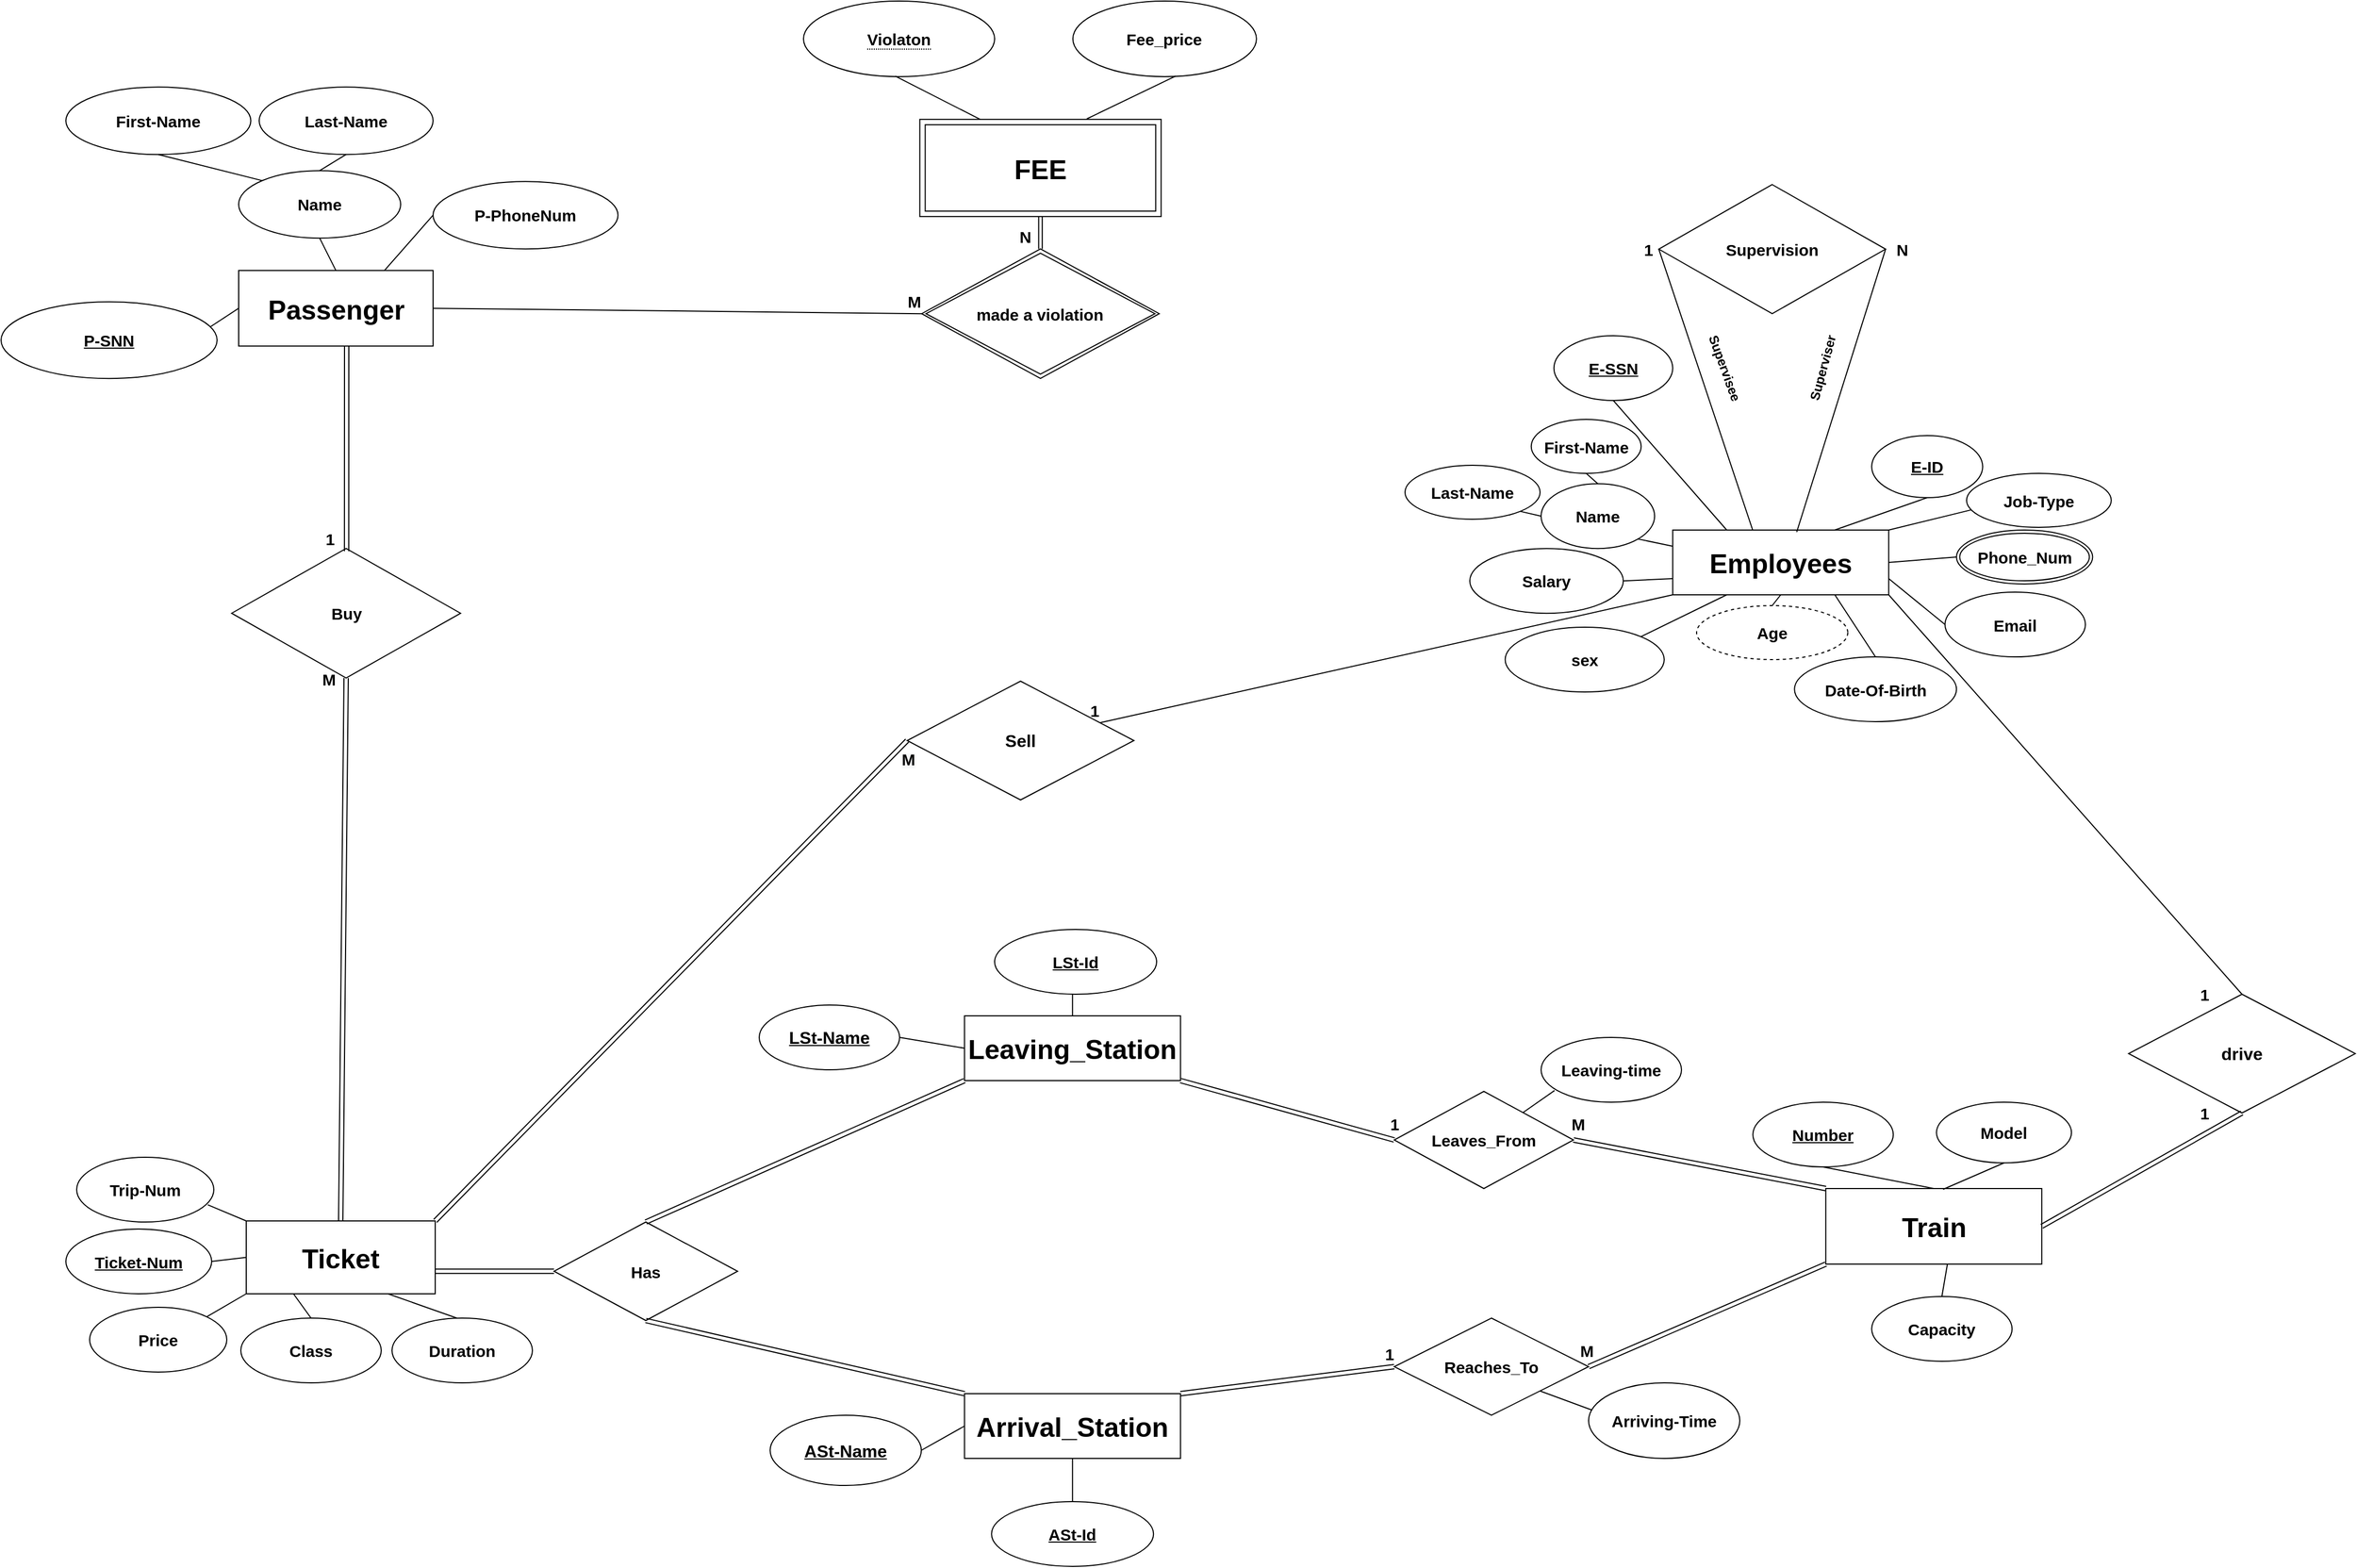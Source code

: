 <mxfile version="13.9.9" type="device"><diagram id="dS-DVwz6PxaPFQBAtCrV" name="Page-1"><mxGraphModel dx="3764" dy="1518" grid="1" gridSize="10" guides="1" tooltips="1" connect="1" arrows="1" fold="1" page="1" pageScale="1" pageWidth="1169" pageHeight="827" math="0" shadow="0"><root><mxCell id="0"/><mxCell id="1" parent="0"/><mxCell id="QW3U3j_jkTz7eXzWWJUc-43" value="&lt;font style=&quot;font-size: 25px&quot;&gt;Passenger&lt;/font&gt;" style="align=center;rounded=0;shadow=0;sketch=0;fillColor=#ffffff;gradientColor=none;html=1;labelBorderColor=none;labelBackgroundColor=none;fontStyle=1;verticalAlign=middle;" parent="1" vertex="1"><mxGeometry x="-820" y="389.58" width="180" height="70" as="geometry"/></mxCell><mxCell id="QW3U3j_jkTz7eXzWWJUc-44" value="&lt;font style=&quot;font-size: 15px&quot;&gt;P-SNN&lt;/font&gt;" style="ellipse;whiteSpace=wrap;html=1;align=center;fontStyle=5;rounded=0;shadow=0;labelBackgroundColor=none;sketch=0;fillColor=#ffffff;gradientColor=none;fontColor=#000000;" parent="1" vertex="1"><mxGeometry x="-1040" y="418.58" width="200" height="71" as="geometry"/></mxCell><mxCell id="QW3U3j_jkTz7eXzWWJUc-49" value="" style="endArrow=none;html=1;rounded=0;strokeWidth=1;fontColor=#000000;entryX=0;entryY=0.5;entryDx=0;entryDy=0;exitX=0.967;exitY=0.33;exitDx=0;exitDy=0;fontStyle=1;exitPerimeter=0;" parent="1" source="QW3U3j_jkTz7eXzWWJUc-44" target="QW3U3j_jkTz7eXzWWJUc-43" edge="1"><mxGeometry relative="1" as="geometry"><mxPoint x="-830" y="309.58" as="sourcePoint"/><mxPoint x="-670" y="309.58" as="targetPoint"/></mxGeometry></mxCell><mxCell id="QW3U3j_jkTz7eXzWWJUc-50" value="&lt;font style=&quot;font-size: 15px&quot;&gt;Name&lt;/font&gt;" style="ellipse;whiteSpace=wrap;html=1;align=center;rounded=0;shadow=0;labelBackgroundColor=none;sketch=0;fillColor=#ffffff;gradientColor=none;fontColor=#000000;fontStyle=1" parent="1" vertex="1"><mxGeometry x="-820" y="297.08" width="150" height="62.5" as="geometry"/></mxCell><mxCell id="QW3U3j_jkTz7eXzWWJUc-51" value="&lt;font style=&quot;font-size: 15px&quot;&gt;First-Name&lt;/font&gt;" style="ellipse;whiteSpace=wrap;html=1;align=center;rounded=0;shadow=0;sketch=0;fontStyle=1" parent="1" vertex="1"><mxGeometry x="-980" y="219.58" width="171.25" height="62.5" as="geometry"/></mxCell><mxCell id="QW3U3j_jkTz7eXzWWJUc-52" value="&lt;font style=&quot;font-size: 15px&quot;&gt;Last-Name&lt;/font&gt;" style="ellipse;whiteSpace=wrap;html=1;align=center;rounded=0;shadow=0;sketch=0;direction=east;fontStyle=1" parent="1" vertex="1"><mxGeometry x="-801" y="219.58" width="161" height="62.5" as="geometry"/></mxCell><mxCell id="QW3U3j_jkTz7eXzWWJUc-54" value="" style="endArrow=none;html=1;rounded=0;strokeWidth=1;fontColor=#000000;entryX=0.5;entryY=1;entryDx=0;entryDy=0;exitX=0.5;exitY=0;exitDx=0;exitDy=0;fontStyle=1;" parent="1" source="QW3U3j_jkTz7eXzWWJUc-50" target="QW3U3j_jkTz7eXzWWJUc-52" edge="1"><mxGeometry relative="1" as="geometry"><mxPoint x="-759" y="362.08" as="sourcePoint"/><mxPoint x="-541.5" y="252.08" as="targetPoint"/></mxGeometry></mxCell><mxCell id="QW3U3j_jkTz7eXzWWJUc-55" value="" style="endArrow=none;html=1;rounded=0;strokeWidth=1;fontColor=#000000;entryX=0.5;entryY=1;entryDx=0;entryDy=0;exitX=0.5;exitY=0;exitDx=0;exitDy=0;fontStyle=1;" parent="1" source="QW3U3j_jkTz7eXzWWJUc-43" target="QW3U3j_jkTz7eXzWWJUc-50" edge="1"><mxGeometry relative="1" as="geometry"><mxPoint x="-783.75" y="297.08" as="sourcePoint"/><mxPoint x="-759" y="362.08" as="targetPoint"/></mxGeometry></mxCell><mxCell id="QW3U3j_jkTz7eXzWWJUc-58" style="edgeStyle=none;shape=link;rounded=0;orthogonalLoop=1;jettySize=auto;html=1;exitX=0.5;exitY=0;exitDx=0;exitDy=0;strokeWidth=1;fontColor=#000000;fontStyle=1" parent="1" source="QW3U3j_jkTz7eXzWWJUc-52" target="QW3U3j_jkTz7eXzWWJUc-52" edge="1"><mxGeometry relative="1" as="geometry"/></mxCell><mxCell id="QW3U3j_jkTz7eXzWWJUc-61" value="" style="endArrow=none;html=1;rounded=0;strokeWidth=1;fontColor=#000000;entryX=0;entryY=0;entryDx=0;entryDy=0;exitX=0.5;exitY=1;exitDx=0;exitDy=0;fontStyle=1;" parent="1" source="QW3U3j_jkTz7eXzWWJUc-51" target="QW3U3j_jkTz7eXzWWJUc-50" edge="1"><mxGeometry relative="1" as="geometry"><mxPoint x="-710" y="419.58" as="sourcePoint"/><mxPoint x="-677.32" y="480.23" as="targetPoint"/></mxGeometry></mxCell><mxCell id="QW3U3j_jkTz7eXzWWJUc-65" value="&lt;font style=&quot;font-size: 25px&quot;&gt;Employees&lt;/font&gt;" style="whiteSpace=wrap;html=1;align=center;rounded=0;shadow=0;sketch=0;fontStyle=1" parent="1" vertex="1"><mxGeometry x="507.88" y="630" width="200" height="60" as="geometry"/></mxCell><mxCell id="QW3U3j_jkTz7eXzWWJUc-67" value="&lt;font style=&quot;font-size: 15px&quot;&gt;E-SSN&lt;/font&gt;" style="ellipse;whiteSpace=wrap;html=1;align=center;fontStyle=5;rounded=0;shadow=0;labelBackgroundColor=none;sketch=0;fillColor=#ffffff;gradientColor=none;fontColor=#000000;" parent="1" vertex="1"><mxGeometry x="397.88" y="450" width="110" height="60" as="geometry"/></mxCell><mxCell id="QW3U3j_jkTz7eXzWWJUc-68" value="&lt;font style=&quot;font-size: 15px&quot;&gt;E-ID&lt;/font&gt;" style="ellipse;whiteSpace=wrap;html=1;align=center;fontStyle=5;rounded=0;shadow=0;labelBackgroundColor=none;sketch=0;fillColor=#ffffff;gradientColor=none;fontColor=#000000;" parent="1" vertex="1"><mxGeometry x="692.12" y="542.5" width="102.76" height="57.5" as="geometry"/></mxCell><mxCell id="QW3U3j_jkTz7eXzWWJUc-70" value="&lt;font style=&quot;font-size: 15px&quot;&gt;Email&lt;/font&gt;" style="ellipse;whiteSpace=wrap;html=1;align=center;rounded=0;shadow=0;sketch=0;direction=east;fontStyle=1" parent="1" vertex="1"><mxGeometry x="760" y="687.5" width="130" height="60" as="geometry"/></mxCell><mxCell id="QW3U3j_jkTz7eXzWWJUc-71" value="&lt;font style=&quot;font-size: 15px&quot;&gt;Date-Of-Birth&lt;/font&gt;" style="ellipse;whiteSpace=wrap;html=1;align=center;rounded=0;shadow=0;sketch=0;direction=east;fontStyle=1" parent="1" vertex="1"><mxGeometry x="620.64" y="747.5" width="150" height="60" as="geometry"/></mxCell><mxCell id="QW3U3j_jkTz7eXzWWJUc-72" value="&lt;font style=&quot;font-size: 15px&quot;&gt;Age&lt;/font&gt;" style="ellipse;whiteSpace=wrap;html=1;align=center;dashed=1;rounded=0;shadow=0;sketch=0;fontStyle=1" parent="1" vertex="1"><mxGeometry x="530" y="700" width="140" height="50" as="geometry"/></mxCell><mxCell id="QW3U3j_jkTz7eXzWWJUc-73" value="&lt;font style=&quot;font-size: 15px&quot;&gt;Salary&lt;/font&gt;" style="ellipse;whiteSpace=wrap;html=1;align=center;rounded=0;shadow=0;sketch=0;direction=east;fontStyle=1" parent="1" vertex="1"><mxGeometry x="320.0" y="647.08" width="142.12" height="60" as="geometry"/></mxCell><mxCell id="QW3U3j_jkTz7eXzWWJUc-77" value="&lt;font style=&quot;font-size: 15px&quot;&gt;Name&lt;/font&gt;" style="ellipse;whiteSpace=wrap;html=1;align=center;rounded=0;shadow=0;labelBackgroundColor=none;sketch=0;fillColor=#ffffff;gradientColor=none;fontColor=#000000;fontStyle=1" parent="1" vertex="1"><mxGeometry x="386.0" y="587.08" width="105.12" height="60" as="geometry"/></mxCell><mxCell id="QW3U3j_jkTz7eXzWWJUc-78" value="&lt;font style=&quot;font-size: 15px&quot;&gt;First-Name&lt;/font&gt;" style="ellipse;whiteSpace=wrap;html=1;align=center;rounded=0;shadow=0;sketch=0;fontStyle=1" parent="1" vertex="1"><mxGeometry x="376.88" y="527.5" width="101.76" height="50" as="geometry"/></mxCell><mxCell id="QW3U3j_jkTz7eXzWWJUc-79" value="&lt;font style=&quot;font-size: 15px&quot;&gt;Last-Name&lt;/font&gt;" style="ellipse;whiteSpace=wrap;html=1;align=center;rounded=0;shadow=0;sketch=0;direction=east;fontStyle=1" parent="1" vertex="1"><mxGeometry x="260" y="570" width="125.06" height="50" as="geometry"/></mxCell><mxCell id="QW3U3j_jkTz7eXzWWJUc-80" style="edgeStyle=none;shape=link;rounded=0;orthogonalLoop=1;jettySize=auto;html=1;exitX=0.5;exitY=0;exitDx=0;exitDy=0;strokeWidth=1;fontColor=#000000;fontStyle=1" parent="1" source="QW3U3j_jkTz7eXzWWJUc-79" target="QW3U3j_jkTz7eXzWWJUc-79" edge="1"><mxGeometry relative="1" as="geometry"/></mxCell><mxCell id="QW3U3j_jkTz7eXzWWJUc-81" value="&lt;font style=&quot;font-size: 15px&quot;&gt;sex&lt;/font&gt;" style="ellipse;whiteSpace=wrap;html=1;align=center;rounded=0;shadow=0;sketch=0;direction=east;fontStyle=1" parent="1" vertex="1"><mxGeometry x="352.76" y="720" width="147.24" height="60" as="geometry"/></mxCell><mxCell id="QW3U3j_jkTz7eXzWWJUc-82" value="" style="endArrow=none;html=1;rounded=0;strokeWidth=1;fontColor=#000000;entryX=0.5;entryY=1;entryDx=0;entryDy=0;exitX=0.75;exitY=0;exitDx=0;exitDy=0;fontStyle=1" parent="1" source="QW3U3j_jkTz7eXzWWJUc-65" target="QW3U3j_jkTz7eXzWWJUc-68" edge="1"><mxGeometry relative="1" as="geometry"><mxPoint x="533.0" y="640" as="sourcePoint"/><mxPoint x="693.0" y="640" as="targetPoint"/></mxGeometry></mxCell><mxCell id="QW3U3j_jkTz7eXzWWJUc-85" value="" style="endArrow=none;html=1;rounded=0;strokeWidth=1;fontColor=#000000;exitX=0.5;exitY=1;exitDx=0;exitDy=0;fontStyle=1;entryX=0.25;entryY=0;entryDx=0;entryDy=0;" parent="1" source="QW3U3j_jkTz7eXzWWJUc-67" target="QW3U3j_jkTz7eXzWWJUc-65" edge="1"><mxGeometry relative="1" as="geometry"><mxPoint x="533.0" y="640" as="sourcePoint"/><mxPoint x="603" y="620" as="targetPoint"/></mxGeometry></mxCell><mxCell id="QW3U3j_jkTz7eXzWWJUc-86" value="" style="endArrow=none;html=1;rounded=0;strokeWidth=1;fontColor=#000000;entryX=0;entryY=0.25;entryDx=0;entryDy=0;exitX=1;exitY=1;exitDx=0;exitDy=0;fontStyle=1;" parent="1" source="QW3U3j_jkTz7eXzWWJUc-77" target="QW3U3j_jkTz7eXzWWJUc-65" edge="1"><mxGeometry relative="1" as="geometry"><mxPoint x="533.0" y="640" as="sourcePoint"/><mxPoint x="693.0" y="640" as="targetPoint"/></mxGeometry></mxCell><mxCell id="QW3U3j_jkTz7eXzWWJUc-87" value="" style="endArrow=none;html=1;rounded=0;strokeWidth=1;fontColor=#000000;exitX=0.5;exitY=0;exitDx=0;exitDy=0;entryX=0.5;entryY=1;entryDx=0;entryDy=0;fontStyle=1" parent="1" source="QW3U3j_jkTz7eXzWWJUc-77" target="QW3U3j_jkTz7eXzWWJUc-78" edge="1"><mxGeometry relative="1" as="geometry"><mxPoint x="533.0" y="640" as="sourcePoint"/><mxPoint x="693.0" y="640" as="targetPoint"/></mxGeometry></mxCell><mxCell id="QW3U3j_jkTz7eXzWWJUc-88" value="" style="endArrow=none;html=1;rounded=0;strokeWidth=1;fontColor=#000000;exitX=0;exitY=0.5;exitDx=0;exitDy=0;entryX=1;entryY=1;entryDx=0;entryDy=0;fontStyle=1" parent="1" source="QW3U3j_jkTz7eXzWWJUc-77" target="QW3U3j_jkTz7eXzWWJUc-79" edge="1"><mxGeometry relative="1" as="geometry"><mxPoint x="533.0" y="640" as="sourcePoint"/><mxPoint x="693.0" y="640" as="targetPoint"/></mxGeometry></mxCell><mxCell id="QW3U3j_jkTz7eXzWWJUc-90" value="" style="endArrow=none;html=1;rounded=0;strokeWidth=1;fontColor=#000000;exitX=1;exitY=0.5;exitDx=0;exitDy=0;entryX=0;entryY=0.75;entryDx=0;entryDy=0;fontStyle=1" parent="1" source="QW3U3j_jkTz7eXzWWJUc-73" target="QW3U3j_jkTz7eXzWWJUc-65" edge="1"><mxGeometry relative="1" as="geometry"><mxPoint x="533.0" y="640" as="sourcePoint"/><mxPoint x="693.0" y="640" as="targetPoint"/></mxGeometry></mxCell><mxCell id="QW3U3j_jkTz7eXzWWJUc-92" value="" style="endArrow=none;html=1;rounded=0;strokeWidth=1;fontColor=#000000;entryX=1;entryY=0;entryDx=0;entryDy=0;exitX=0.25;exitY=1;exitDx=0;exitDy=0;fontStyle=1;" parent="1" source="QW3U3j_jkTz7eXzWWJUc-65" target="QW3U3j_jkTz7eXzWWJUc-81" edge="1"><mxGeometry relative="1" as="geometry"><mxPoint x="533.0" y="640" as="sourcePoint"/><mxPoint x="693.0" y="640" as="targetPoint"/></mxGeometry></mxCell><mxCell id="QW3U3j_jkTz7eXzWWJUc-93" value="" style="endArrow=none;html=1;rounded=0;strokeWidth=1;fontColor=#000000;entryX=0.5;entryY=0;entryDx=0;entryDy=0;exitX=0.5;exitY=1;exitDx=0;exitDy=0;fontStyle=1" parent="1" source="QW3U3j_jkTz7eXzWWJUc-65" target="QW3U3j_jkTz7eXzWWJUc-72" edge="1"><mxGeometry relative="1" as="geometry"><mxPoint x="533.0" y="640" as="sourcePoint"/><mxPoint x="693.0" y="640" as="targetPoint"/></mxGeometry></mxCell><mxCell id="QW3U3j_jkTz7eXzWWJUc-94" value="" style="endArrow=none;html=1;rounded=0;strokeWidth=1;fontColor=#000000;entryX=0.5;entryY=0;entryDx=0;entryDy=0;fontStyle=1" parent="1" target="QW3U3j_jkTz7eXzWWJUc-71" edge="1"><mxGeometry relative="1" as="geometry"><mxPoint x="658" y="690" as="sourcePoint"/><mxPoint x="693.0" y="640" as="targetPoint"/></mxGeometry></mxCell><mxCell id="QW3U3j_jkTz7eXzWWJUc-95" value="" style="endArrow=none;html=1;rounded=0;strokeWidth=1;fontColor=#000000;entryX=0;entryY=0.5;entryDx=0;entryDy=0;exitX=1;exitY=0.75;exitDx=0;exitDy=0;fontStyle=1" parent="1" source="QW3U3j_jkTz7eXzWWJUc-65" target="QW3U3j_jkTz7eXzWWJUc-70" edge="1"><mxGeometry relative="1" as="geometry"><mxPoint x="533.0" y="640" as="sourcePoint"/><mxPoint x="727.88" y="665" as="targetPoint"/></mxGeometry></mxCell><mxCell id="QW3U3j_jkTz7eXzWWJUc-96" value="" style="endArrow=none;html=1;rounded=0;strokeWidth=1;fontColor=#000000;entryX=0;entryY=0.5;entryDx=0;entryDy=0;exitX=1;exitY=0.5;exitDx=0;exitDy=0;fontStyle=1" parent="1" source="QW3U3j_jkTz7eXzWWJUc-65" edge="1" target="f8HCmXsz_jn9uPWtEI4M-81"><mxGeometry relative="1" as="geometry"><mxPoint x="533.0" y="640" as="sourcePoint"/><mxPoint x="773.94" y="625" as="targetPoint"/></mxGeometry></mxCell><mxCell id="QW3U3j_jkTz7eXzWWJUc-98" value="&lt;font style=&quot;font-size: 25px&quot;&gt;Ticket&lt;/font&gt;" style="whiteSpace=wrap;html=1;align=center;rounded=0;shadow=0;sketch=0;fontStyle=1;spacing=2;" parent="1" vertex="1"><mxGeometry x="-813" y="1270" width="175" height="67.5" as="geometry"/></mxCell><mxCell id="QW3U3j_jkTz7eXzWWJUc-99" value="&lt;font style=&quot;font-size: 15px&quot;&gt;Class&lt;/font&gt;" style="ellipse;whiteSpace=wrap;html=1;align=center;rounded=0;shadow=0;labelBackgroundColor=none;sketch=0;fillColor=#ffffff;gradientColor=none;fontColor=#000000;fontStyle=1;spacing=2;" parent="1" vertex="1"><mxGeometry x="-818" y="1360" width="130" height="60" as="geometry"/></mxCell><mxCell id="QW3U3j_jkTz7eXzWWJUc-100" value="&lt;font style=&quot;font-size: 15px&quot;&gt;Price&lt;/font&gt;" style="ellipse;whiteSpace=wrap;html=1;align=center;rounded=0;shadow=0;labelBackgroundColor=none;sketch=0;fillColor=#ffffff;gradientColor=none;fontColor=#000000;fontStyle=1;spacing=2;" parent="1" vertex="1"><mxGeometry x="-958" y="1350" width="127" height="60" as="geometry"/></mxCell><mxCell id="QW3U3j_jkTz7eXzWWJUc-101" value="&lt;font style=&quot;font-size: 15px&quot;&gt;Duration&lt;/font&gt;" style="ellipse;whiteSpace=wrap;html=1;align=center;rounded=0;shadow=0;labelBackgroundColor=none;sketch=0;fillColor=#ffffff;gradientColor=none;fontColor=#000000;fontStyle=1;spacing=2;" parent="1" vertex="1"><mxGeometry x="-678" y="1360" width="130" height="60" as="geometry"/></mxCell><mxCell id="QW3U3j_jkTz7eXzWWJUc-102" value="&lt;font style=&quot;font-size: 15px&quot;&gt;Ticket-Num&lt;/font&gt;" style="ellipse;whiteSpace=wrap;html=1;align=center;fontStyle=5;rounded=0;shadow=0;labelBackgroundColor=none;sketch=0;fillColor=#ffffff;gradientColor=none;fontColor=#000000;spacing=2;" parent="1" vertex="1"><mxGeometry x="-980" y="1277.5" width="135" height="60" as="geometry"/></mxCell><mxCell id="QW3U3j_jkTz7eXzWWJUc-104" value="" style="endArrow=none;html=1;rounded=0;strokeWidth=1;fontColor=#000000;exitX=0;exitY=0.5;exitDx=0;exitDy=0;entryX=1;entryY=0.5;entryDx=0;entryDy=0;fontStyle=1;spacing=2;" parent="1" source="QW3U3j_jkTz7eXzWWJUc-98" target="QW3U3j_jkTz7eXzWWJUc-102" edge="1"><mxGeometry relative="1" as="geometry"><mxPoint x="-223" y="1020" as="sourcePoint"/><mxPoint x="-843" y="1307.5" as="targetPoint"/></mxGeometry></mxCell><mxCell id="QW3U3j_jkTz7eXzWWJUc-105" value="" style="endArrow=none;html=1;rounded=0;strokeWidth=1;fontColor=#000000;exitX=0;exitY=0;exitDx=0;exitDy=0;entryX=0.956;entryY=0.735;entryDx=0;entryDy=0;fontStyle=1;spacing=2;entryPerimeter=0;" parent="1" source="QW3U3j_jkTz7eXzWWJUc-98" target="f8HCmXsz_jn9uPWtEI4M-19" edge="1"><mxGeometry relative="1" as="geometry"><mxPoint x="-228" y="1000" as="sourcePoint"/><mxPoint x="-835.877" y="1265.829" as="targetPoint"/><Array as="points"/></mxGeometry></mxCell><mxCell id="QW3U3j_jkTz7eXzWWJUc-106" value="" style="endArrow=none;html=1;rounded=0;strokeWidth=1;fontColor=#000000;exitX=0.75;exitY=1;exitDx=0;exitDy=0;fontStyle=1;spacing=2;" parent="1" source="QW3U3j_jkTz7eXzWWJUc-98" edge="1"><mxGeometry relative="1" as="geometry"><mxPoint x="-243" y="1030" as="sourcePoint"/><mxPoint x="-618" y="1360" as="targetPoint"/><Array as="points"/></mxGeometry></mxCell><mxCell id="QW3U3j_jkTz7eXzWWJUc-107" value="" style="endArrow=none;html=1;rounded=0;strokeWidth=1;fontColor=#000000;entryX=0.5;entryY=0;entryDx=0;entryDy=0;exitX=0.25;exitY=1;exitDx=0;exitDy=0;fontStyle=1;spacing=2;" parent="1" source="QW3U3j_jkTz7eXzWWJUc-98" target="QW3U3j_jkTz7eXzWWJUc-99" edge="1"><mxGeometry relative="1" as="geometry"><mxPoint x="-220" y="1031" as="sourcePoint"/><mxPoint x="-290.5" y="1070" as="targetPoint"/><Array as="points"/></mxGeometry></mxCell><mxCell id="QW3U3j_jkTz7eXzWWJUc-108" value="" style="endArrow=none;html=1;rounded=0;strokeWidth=1;fontColor=#000000;entryX=1;entryY=0;entryDx=0;entryDy=0;exitX=0;exitY=1;exitDx=0;exitDy=0;fontStyle=1;spacing=2;" parent="1" source="QW3U3j_jkTz7eXzWWJUc-98" target="QW3U3j_jkTz7eXzWWJUc-100" edge="1"><mxGeometry relative="1" as="geometry"><mxPoint x="-203" y="1040" as="sourcePoint"/><mxPoint x="-205.5" y="1070" as="targetPoint"/><Array as="points"/></mxGeometry></mxCell><mxCell id="QW3U3j_jkTz7eXzWWJUc-109" value="&lt;font style=&quot;font-size: 25px&quot;&gt;Train&lt;/font&gt;" style="whiteSpace=wrap;html=1;align=center;rounded=0;shadow=0;sketch=0;fontStyle=1" parent="1" vertex="1"><mxGeometry x="649.62" y="1240" width="200" height="70" as="geometry"/></mxCell><mxCell id="QW3U3j_jkTz7eXzWWJUc-110" value="&lt;font style=&quot;font-size: 15px&quot;&gt;Capacity&lt;/font&gt;" style="ellipse;whiteSpace=wrap;html=1;align=center;rounded=0;shadow=0;labelBackgroundColor=none;sketch=0;fillColor=#ffffff;gradientColor=none;fontColor=#000000;fontStyle=1" parent="1" vertex="1"><mxGeometry x="692.12" y="1340" width="130" height="60" as="geometry"/></mxCell><mxCell id="QW3U3j_jkTz7eXzWWJUc-111" value="&lt;font style=&quot;font-size: 15px&quot;&gt;Model&lt;/font&gt;" style="ellipse;whiteSpace=wrap;html=1;align=center;rounded=0;shadow=0;labelBackgroundColor=none;sketch=0;fillColor=#ffffff;gradientColor=none;fontColor=#000000;fontStyle=1" parent="1" vertex="1"><mxGeometry x="752.12" y="1160" width="125" height="56.25" as="geometry"/></mxCell><mxCell id="QW3U3j_jkTz7eXzWWJUc-113" value="&lt;font style=&quot;font-size: 15px&quot;&gt;Number&lt;/font&gt;" style="ellipse;whiteSpace=wrap;html=1;align=center;fontStyle=5;rounded=0;shadow=0;labelBackgroundColor=none;sketch=0;fillColor=#ffffff;gradientColor=none;fontColor=#000000;" parent="1" vertex="1"><mxGeometry x="582.12" y="1160" width="130" height="60" as="geometry"/></mxCell><mxCell id="QW3U3j_jkTz7eXzWWJUc-115" value="" style="endArrow=none;html=1;rounded=0;strokeWidth=1;fontColor=#000000;exitX=0.5;exitY=0;exitDx=0;exitDy=0;fontStyle=1;entryX=0.5;entryY=1;entryDx=0;entryDy=0;" parent="1" source="QW3U3j_jkTz7eXzWWJUc-109" target="QW3U3j_jkTz7eXzWWJUc-113" edge="1"><mxGeometry relative="1" as="geometry"><mxPoint x="932.12" y="662.5" as="sourcePoint"/><mxPoint x="912.12" y="583" as="targetPoint"/></mxGeometry></mxCell><mxCell id="QW3U3j_jkTz7eXzWWJUc-118" value="" style="endArrow=none;html=1;rounded=0;strokeWidth=1;fontColor=#000000;entryX=0.5;entryY=0;entryDx=0;entryDy=0;fontStyle=1;exitX=0.563;exitY=1;exitDx=0;exitDy=0;exitPerimeter=0;" parent="1" source="QW3U3j_jkTz7eXzWWJUc-109" target="QW3U3j_jkTz7eXzWWJUc-110" edge="1"><mxGeometry relative="1" as="geometry"><mxPoint x="762.12" y="1320" as="sourcePoint"/><mxPoint x="864.62" y="712.5" as="targetPoint"/><Array as="points"/></mxGeometry></mxCell><mxCell id="QW3U3j_jkTz7eXzWWJUc-119" value="" style="endArrow=none;html=1;rounded=0;strokeWidth=1;fontColor=#000000;entryX=0.5;entryY=1;entryDx=0;entryDy=0;fontStyle=1;exitX=0.543;exitY=0.011;exitDx=0;exitDy=0;exitPerimeter=0;" parent="1" source="QW3U3j_jkTz7eXzWWJUc-109" target="QW3U3j_jkTz7eXzWWJUc-111" edge="1"><mxGeometry relative="1" as="geometry"><mxPoint x="952.12" y="682.5" as="sourcePoint"/><mxPoint x="949.62" y="712.5" as="targetPoint"/><Array as="points"/></mxGeometry></mxCell><mxCell id="QW3U3j_jkTz7eXzWWJUc-120" value="&lt;font style=&quot;font-size: 25px&quot;&gt;Leaving_Station&lt;/font&gt;" style="whiteSpace=wrap;html=1;align=center;rounded=0;shadow=0;sketch=0;fontStyle=1" parent="1" vertex="1"><mxGeometry x="-147.88" y="1080" width="200" height="60" as="geometry"/></mxCell><mxCell id="QW3U3j_jkTz7eXzWWJUc-122" value="&lt;font style=&quot;font-size: 15px&quot;&gt;Leaving-time&lt;/font&gt;" style="ellipse;whiteSpace=wrap;html=1;align=center;rounded=0;shadow=0;labelBackgroundColor=none;sketch=0;fillColor=#ffffff;gradientColor=none;fontColor=#000000;fontStyle=1" parent="1" vertex="1"><mxGeometry x="386" y="1100" width="130" height="60" as="geometry"/></mxCell><mxCell id="QW3U3j_jkTz7eXzWWJUc-123" value="&lt;span style=&quot;font-size: 16px&quot;&gt;LSt-Name&lt;/span&gt;" style="ellipse;whiteSpace=wrap;html=1;align=center;fontStyle=5;rounded=0;shadow=0;labelBackgroundColor=none;sketch=0;fillColor=#ffffff;gradientColor=none;fontColor=#000000;" parent="1" vertex="1"><mxGeometry x="-338" y="1070" width="130" height="60" as="geometry"/></mxCell><mxCell id="QW3U3j_jkTz7eXzWWJUc-124" value="" style="endArrow=none;html=1;rounded=0;strokeWidth=1;fontColor=#000000;exitX=0;exitY=0.5;exitDx=0;exitDy=0;fontStyle=1;entryX=1;entryY=0.5;entryDx=0;entryDy=0;" parent="1" source="QW3U3j_jkTz7eXzWWJUc-120" target="QW3U3j_jkTz7eXzWWJUc-123" edge="1"><mxGeometry relative="1" as="geometry"><mxPoint x="509.62" y="558" as="sourcePoint"/><mxPoint x="-207.88" y="1095" as="targetPoint"/></mxGeometry></mxCell><mxCell id="QW3U3j_jkTz7eXzWWJUc-126" value="" style="endArrow=none;html=1;rounded=0;strokeWidth=1;fontColor=#000000;entryX=0.096;entryY=0.82;entryDx=0;entryDy=0;fontStyle=1;entryPerimeter=0;" parent="1" source="QW3U3j_jkTz7eXzWWJUc-185" target="QW3U3j_jkTz7eXzWWJUc-122" edge="1"><mxGeometry relative="1" as="geometry"><mxPoint x="677.5" y="568" as="sourcePoint"/><mxPoint x="675" y="598" as="targetPoint"/><Array as="points"/></mxGeometry></mxCell><mxCell id="QW3U3j_jkTz7eXzWWJUc-128" value="" style="endArrow=none;html=1;rounded=0;strokeWidth=1;fontColor=#000000;exitX=0.5;exitY=0;exitDx=0;exitDy=0;fontStyle=1;entryX=0.5;entryY=1;entryDx=0;entryDy=0;" parent="1" source="QW3U3j_jkTz7eXzWWJUc-127" target="QW3U3j_jkTz7eXzWWJUc-127" edge="1"><mxGeometry relative="1" as="geometry"><mxPoint x="212.62" y="568.0" as="sourcePoint"/><mxPoint x="-339.88" y="980" as="targetPoint"/><Array as="points"/></mxGeometry></mxCell><mxCell id="QW3U3j_jkTz7eXzWWJUc-129" value="&lt;font style=&quot;font-size: 25px&quot;&gt;Arrival_Station&lt;/font&gt;" style="whiteSpace=wrap;html=1;align=center;rounded=0;shadow=0;sketch=0;fontStyle=1" parent="1" vertex="1"><mxGeometry x="-147.88" y="1430" width="200" height="60" as="geometry"/></mxCell><mxCell id="QW3U3j_jkTz7eXzWWJUc-131" value="&lt;font style=&quot;font-size: 15px&quot;&gt;Arriving-Time&lt;/font&gt;" style="ellipse;whiteSpace=wrap;html=1;align=center;rounded=0;shadow=0;labelBackgroundColor=none;sketch=0;fillColor=#ffffff;gradientColor=none;fontColor=#000000;fontStyle=1" parent="1" vertex="1"><mxGeometry x="430" y="1420" width="140" height="70" as="geometry"/></mxCell><mxCell id="QW3U3j_jkTz7eXzWWJUc-132" value="&lt;font style=&quot;font-size: 16px&quot;&gt;ASt-Name&lt;/font&gt;" style="ellipse;whiteSpace=wrap;html=1;align=center;fontStyle=5;rounded=0;shadow=0;labelBackgroundColor=none;sketch=0;fillColor=#ffffff;gradientColor=none;fontColor=#000000;" parent="1" vertex="1"><mxGeometry x="-327.88" y="1450" width="140" height="65" as="geometry"/></mxCell><mxCell id="QW3U3j_jkTz7eXzWWJUc-133" value="" style="endArrow=none;html=1;rounded=0;strokeWidth=1;fontColor=#000000;exitX=0;exitY=0.5;exitDx=0;exitDy=0;entryX=1;entryY=0.5;entryDx=0;entryDy=0;fontStyle=1" parent="1" source="QW3U3j_jkTz7eXzWWJUc-129" target="QW3U3j_jkTz7eXzWWJUc-132" edge="1"><mxGeometry relative="1" as="geometry"><mxPoint x="742.62" y="830" as="sourcePoint"/><mxPoint x="902.62" y="830" as="targetPoint"/></mxGeometry></mxCell><mxCell id="QW3U3j_jkTz7eXzWWJUc-135" value="" style="endArrow=none;html=1;rounded=0;strokeWidth=1;fontColor=#000000;entryX=0.023;entryY=0.361;entryDx=0;entryDy=0;fontStyle=1;exitX=1;exitY=1;exitDx=0;exitDy=0;entryPerimeter=0;" parent="1" source="QW3U3j_jkTz7eXzWWJUc-190" target="QW3U3j_jkTz7eXzWWJUc-131" edge="1"><mxGeometry relative="1" as="geometry"><mxPoint x="910.5" y="850" as="sourcePoint"/><mxPoint x="908" y="880" as="targetPoint"/><Array as="points"/></mxGeometry></mxCell><mxCell id="QW3U3j_jkTz7eXzWWJUc-136" value="&lt;font style=&quot;font-size: 15px&quot;&gt;&lt;u&gt;ASt-Id&lt;/u&gt;&lt;/font&gt;" style="ellipse;whiteSpace=wrap;html=1;align=center;rounded=0;shadow=0;labelBackgroundColor=none;sketch=0;fillColor=#ffffff;gradientColor=none;fontColor=#000000;fontStyle=1" parent="1" vertex="1"><mxGeometry x="-122.88" y="1530" width="150" height="60" as="geometry"/></mxCell><mxCell id="QW3U3j_jkTz7eXzWWJUc-137" value="" style="endArrow=none;html=1;rounded=0;strokeWidth=1;fontColor=#000000;entryX=0.5;entryY=0;entryDx=0;entryDy=0;fontStyle=1" parent="1" source="QW3U3j_jkTz7eXzWWJUc-129" edge="1"><mxGeometry relative="1" as="geometry"><mxPoint x="737.62" y="850.0" as="sourcePoint"/><mxPoint x="-47.88" y="1530" as="targetPoint"/><Array as="points"/></mxGeometry></mxCell><mxCell id="QW3U3j_jkTz7eXzWWJUc-138" value="&lt;font style=&quot;font-size: 25px&quot;&gt;&lt;span&gt;FEE&lt;/span&gt;&lt;/font&gt;" style="shape=ext;margin=3;double=1;whiteSpace=wrap;html=1;align=center;rounded=0;shadow=0;sketch=0;fontStyle=1" parent="1" vertex="1"><mxGeometry x="-189.28" y="249.58" width="223.44" height="90" as="geometry"/></mxCell><mxCell id="QW3U3j_jkTz7eXzWWJUc-139" value="&lt;font style=&quot;font-size: 15px&quot;&gt;Fee_price&lt;/font&gt;" style="ellipse;whiteSpace=wrap;html=1;align=center;rounded=0;shadow=0;sketch=0;direction=east;fontStyle=1" parent="1" vertex="1"><mxGeometry x="-47.56" y="140" width="170" height="70" as="geometry"/></mxCell><mxCell id="QW3U3j_jkTz7eXzWWJUc-143" value="&lt;span style=&quot;border-bottom: 1px dotted&quot;&gt;&lt;font style=&quot;font-size: 15px&quot;&gt;&lt;span&gt;Violaton&lt;/span&gt;&lt;/font&gt;&lt;/span&gt;" style="ellipse;whiteSpace=wrap;html=1;align=center;rounded=0;shadow=0;sketch=0;fontStyle=1" parent="1" vertex="1"><mxGeometry x="-297" y="140" width="177" height="70" as="geometry"/></mxCell><mxCell id="QW3U3j_jkTz7eXzWWJUc-144" value="" style="endArrow=none;html=1;rounded=0;strokeWidth=1;fontColor=#000000;exitX=0.5;exitY=1;exitDx=0;exitDy=0;entryX=0.25;entryY=0;entryDx=0;entryDy=0;fontStyle=1" parent="1" target="QW3U3j_jkTz7eXzWWJUc-138" edge="1"><mxGeometry relative="1" as="geometry"><mxPoint x="-211.94" y="209.58" as="sourcePoint"/><mxPoint x="-132.44" y="259.58" as="targetPoint"/></mxGeometry></mxCell><mxCell id="QW3U3j_jkTz7eXzWWJUc-145" value="" style="endArrow=none;html=1;rounded=0;strokeWidth=1;fontColor=#000000;exitX=0.5;exitY=1;exitDx=0;exitDy=0;entryX=0.692;entryY=-0.005;entryDx=0;entryDy=0;entryPerimeter=0;fontStyle=1" parent="1" target="QW3U3j_jkTz7eXzWWJUc-138" edge="1"><mxGeometry relative="1" as="geometry"><mxPoint x="47.44" y="209.58" as="sourcePoint"/><mxPoint x="-179.44" y="259.58" as="targetPoint"/><Array as="points"/></mxGeometry></mxCell><mxCell id="QW3U3j_jkTz7eXzWWJUc-148" value="&lt;font style=&quot;font-size: 15px&quot;&gt;&lt;span&gt;Buy&lt;/span&gt;&lt;/font&gt;" style="shape=rhombus;perimeter=rhombusPerimeter;whiteSpace=wrap;html=1;align=center;rounded=0;shadow=0;sketch=0;fontStyle=1" parent="1" vertex="1"><mxGeometry x="-826.5" y="647.08" width="212" height="120" as="geometry"/></mxCell><mxCell id="QW3U3j_jkTz7eXzWWJUc-151" value="" style="shape=link;html=1;rounded=0;strokeWidth=1;fontColor=#000000;entryX=0.5;entryY=1;entryDx=0;entryDy=0;exitX=0.5;exitY=0;exitDx=0;exitDy=0;fontStyle=1" parent="1" source="QW3U3j_jkTz7eXzWWJUc-98" target="QW3U3j_jkTz7eXzWWJUc-148" edge="1"><mxGeometry relative="1" as="geometry"><mxPoint x="-630" y="1270" as="sourcePoint"/><mxPoint x="63.75" y="352.5" as="targetPoint"/></mxGeometry></mxCell><mxCell id="QW3U3j_jkTz7eXzWWJUc-152" value="&lt;font style=&quot;font-size: 15px&quot;&gt;M&lt;/font&gt;" style="resizable=0;html=1;align=right;verticalAlign=bottom;fontStyle=1" parent="QW3U3j_jkTz7eXzWWJUc-151" connectable="0" vertex="1"><mxGeometry x="1" relative="1" as="geometry"><mxPoint x="-9.5" y="12.36" as="offset"/></mxGeometry></mxCell><mxCell id="QW3U3j_jkTz7eXzWWJUc-155" value="" style="shape=link;html=1;rounded=0;strokeWidth=1;fontColor=#000000;entryX=0.502;entryY=0.021;entryDx=0;entryDy=0;fontStyle=1;entryPerimeter=0;" parent="1" target="QW3U3j_jkTz7eXzWWJUc-148" edge="1"><mxGeometry relative="1" as="geometry"><mxPoint x="-720" y="459.58" as="sourcePoint"/><mxPoint x="-734" y="637.08" as="targetPoint"/></mxGeometry></mxCell><mxCell id="QW3U3j_jkTz7eXzWWJUc-156" value="&lt;font style=&quot;font-size: 15px&quot;&gt;1&lt;/font&gt;" style="resizable=0;html=1;align=right;verticalAlign=bottom;fontStyle=1" parent="QW3U3j_jkTz7eXzWWJUc-155" connectable="0" vertex="1"><mxGeometry x="1" relative="1" as="geometry"><mxPoint x="-9.93" y="-0.22" as="offset"/></mxGeometry></mxCell><mxCell id="QW3U3j_jkTz7eXzWWJUc-157" value="&lt;font style=&quot;font-size: 16px&quot;&gt;&lt;span&gt;Sell&lt;/span&gt;&lt;/font&gt;" style="shape=rhombus;perimeter=rhombusPerimeter;whiteSpace=wrap;html=1;align=center;rounded=0;shadow=0;sketch=0;fontStyle=1" parent="1" vertex="1"><mxGeometry x="-201" y="770" width="210" height="110" as="geometry"/></mxCell><mxCell id="QW3U3j_jkTz7eXzWWJUc-158" value="" style="endArrow=none;html=1;rounded=0;strokeWidth=1;fontColor=#000000;exitX=0;exitY=1;exitDx=0;exitDy=0;fontStyle=1" parent="1" source="QW3U3j_jkTz7eXzWWJUc-65" target="QW3U3j_jkTz7eXzWWJUc-157" edge="1"><mxGeometry relative="1" as="geometry"><mxPoint x="376.56" y="497.5" as="sourcePoint"/><mxPoint x="268.56" y="645" as="targetPoint"/></mxGeometry></mxCell><mxCell id="QW3U3j_jkTz7eXzWWJUc-159" value="&lt;font style=&quot;font-size: 15px&quot;&gt;1&lt;/font&gt;" style="resizable=0;html=1;align=right;verticalAlign=bottom;fontStyle=1" parent="QW3U3j_jkTz7eXzWWJUc-158" connectable="0" vertex="1"><mxGeometry x="1" relative="1" as="geometry"/></mxCell><mxCell id="QW3U3j_jkTz7eXzWWJUc-160" value="" style="shape=link;html=1;rounded=0;strokeWidth=1;fontColor=#000000;entryX=0;entryY=0.5;entryDx=0;entryDy=0;exitX=1;exitY=0;exitDx=0;exitDy=0;fontStyle=1" parent="1" source="QW3U3j_jkTz7eXzWWJUc-98" target="QW3U3j_jkTz7eXzWWJUc-157" edge="1"><mxGeometry relative="1" as="geometry"><mxPoint x="120" y="787.5" as="sourcePoint"/><mxPoint x="470" y="577.5" as="targetPoint"/></mxGeometry></mxCell><mxCell id="QW3U3j_jkTz7eXzWWJUc-167" value="&lt;font style=&quot;font-size: 15px&quot;&gt;&lt;span&gt;made a violation&lt;/span&gt;&lt;/font&gt;" style="shape=rhombus;double=1;perimeter=rhombusPerimeter;whiteSpace=wrap;html=1;align=center;rounded=0;shadow=0;sketch=0;fontStyle=1" parent="1" vertex="1"><mxGeometry x="-187.56" y="369.58" width="220" height="120" as="geometry"/></mxCell><mxCell id="QW3U3j_jkTz7eXzWWJUc-172" value="" style="shape=link;html=1;rounded=0;strokeWidth=1;fontColor=#000000;entryX=0.5;entryY=0;entryDx=0;entryDy=0;exitX=0.5;exitY=1;exitDx=0;exitDy=0;width=3.333;fontStyle=1" parent="1" source="QW3U3j_jkTz7eXzWWJUc-138" target="QW3U3j_jkTz7eXzWWJUc-167" edge="1"><mxGeometry relative="1" as="geometry"><mxPoint x="-217.68" y="209.58" as="sourcePoint"/><mxPoint x="-57.68" y="209.58" as="targetPoint"/></mxGeometry></mxCell><mxCell id="QW3U3j_jkTz7eXzWWJUc-173" value="&lt;font style=&quot;font-size: 15px&quot;&gt;N&lt;/font&gt;" style="resizable=0;html=1;align=right;verticalAlign=bottom;fontStyle=1" parent="QW3U3j_jkTz7eXzWWJUc-172" connectable="0" vertex="1"><mxGeometry x="1" relative="1" as="geometry"><mxPoint x="-7.5" as="offset"/></mxGeometry></mxCell><mxCell id="QW3U3j_jkTz7eXzWWJUc-174" value="" style="endArrow=none;html=1;rounded=0;strokeWidth=1;fontColor=#000000;entryX=0;entryY=0.5;entryDx=0;entryDy=0;exitX=1;exitY=0.5;exitDx=0;exitDy=0;fontStyle=1" parent="1" source="QW3U3j_jkTz7eXzWWJUc-43" target="QW3U3j_jkTz7eXzWWJUc-167" edge="1"><mxGeometry relative="1" as="geometry"><mxPoint x="87.88" y="279.58" as="sourcePoint"/><mxPoint x="247.88" y="279.58" as="targetPoint"/></mxGeometry></mxCell><mxCell id="QW3U3j_jkTz7eXzWWJUc-175" value="&lt;font style=&quot;font-size: 15px&quot;&gt;M&lt;/font&gt;" style="resizable=0;html=1;align=right;verticalAlign=bottom;fontStyle=1" parent="QW3U3j_jkTz7eXzWWJUc-174" connectable="0" vertex="1"><mxGeometry x="1" relative="1" as="geometry"/></mxCell><mxCell id="QW3U3j_jkTz7eXzWWJUc-185" value="&lt;font style=&quot;font-size: 15px&quot;&gt;&lt;span&gt;Leaves_From&lt;/span&gt;&lt;/font&gt;" style="shape=rhombus;perimeter=rhombusPerimeter;whiteSpace=wrap;html=1;align=center;rounded=0;shadow=0;sketch=0;fontStyle=1" parent="1" vertex="1"><mxGeometry x="250" y="1150" width="166" height="90" as="geometry"/></mxCell><mxCell id="QW3U3j_jkTz7eXzWWJUc-190" value="&lt;span&gt;&lt;font style=&quot;font-size: 15px&quot;&gt;Reaches_To&lt;/font&gt;&lt;/span&gt;" style="shape=rhombus;perimeter=rhombusPerimeter;whiteSpace=wrap;html=1;align=center;rounded=0;shadow=0;sketch=0;fontStyle=1" parent="1" vertex="1"><mxGeometry x="250" y="1360" width="180" height="90" as="geometry"/></mxCell><mxCell id="QW3U3j_jkTz7eXzWWJUc-127" value="&lt;span style=&quot;font-size: 15px&quot;&gt;&lt;u&gt;LSt-Id&lt;/u&gt;&lt;/span&gt;" style="ellipse;whiteSpace=wrap;html=1;align=center;rounded=0;shadow=0;labelBackgroundColor=none;sketch=0;fillColor=#ffffff;gradientColor=none;fontColor=#000000;fontStyle=1" parent="1" vertex="1"><mxGeometry x="-120" y="1000" width="150" height="60" as="geometry"/></mxCell><mxCell id="f8HCmXsz_jn9uPWtEI4M-16" value="" style="endArrow=none;html=1;rounded=0;strokeWidth=1;fontColor=#000000;exitX=0.5;exitY=0;exitDx=0;exitDy=0;fontStyle=1;" parent="1" source="QW3U3j_jkTz7eXzWWJUc-120" edge="1"><mxGeometry relative="1" as="geometry"><mxPoint x="-47.88" y="1080.0" as="sourcePoint"/><mxPoint x="-47.88" y="1060" as="targetPoint"/><Array as="points"/></mxGeometry></mxCell><mxCell id="f8HCmXsz_jn9uPWtEI4M-19" value="&lt;font style=&quot;font-size: 15px&quot;&gt;Trip-Num&lt;/font&gt;" style="ellipse;whiteSpace=wrap;html=1;align=center;rounded=0;shadow=0;labelBackgroundColor=none;sketch=0;fillColor=#ffffff;gradientColor=none;fontColor=#000000;fontStyle=1;spacing=2;" parent="1" vertex="1"><mxGeometry x="-970" y="1211" width="127" height="60" as="geometry"/></mxCell><mxCell id="f8HCmXsz_jn9uPWtEI4M-20" value="&lt;font style=&quot;font-size: 15px&quot;&gt;&lt;span&gt;Has&lt;/span&gt;&lt;/font&gt;" style="shape=rhombus;perimeter=rhombusPerimeter;whiteSpace=wrap;html=1;align=center;rounded=0;shadow=0;sketch=0;fontStyle=1" parent="1" vertex="1"><mxGeometry x="-528" y="1271" width="170" height="91.25" as="geometry"/></mxCell><mxCell id="f8HCmXsz_jn9uPWtEI4M-37" value="&lt;font style=&quot;font-size: 16px&quot;&gt;&lt;span&gt;drive&lt;/span&gt;&lt;/font&gt;" style="shape=rhombus;perimeter=rhombusPerimeter;whiteSpace=wrap;html=1;align=center;rounded=0;shadow=0;sketch=0;fontStyle=1" parent="1" vertex="1"><mxGeometry x="930" y="1060" width="210" height="110" as="geometry"/></mxCell><mxCell id="f8HCmXsz_jn9uPWtEI4M-38" value="" style="endArrow=none;html=1;entryX=1;entryY=1;entryDx=0;entryDy=0;exitX=0.5;exitY=0;exitDx=0;exitDy=0;fontStyle=1" parent="1" source="f8HCmXsz_jn9uPWtEI4M-37" target="QW3U3j_jkTz7eXzWWJUc-65" edge="1"><mxGeometry width="50" height="50" relative="1" as="geometry"><mxPoint x="120" y="1000" as="sourcePoint"/><mxPoint x="900" y="950" as="targetPoint"/></mxGeometry></mxCell><mxCell id="f8HCmXsz_jn9uPWtEI4M-48" value="&lt;font style=&quot;font-size: 15px&quot;&gt;Job-Type&lt;/font&gt;" style="ellipse;whiteSpace=wrap;html=1;align=center;rounded=0;shadow=0;sketch=0;direction=east;fontStyle=1" parent="1" vertex="1"><mxGeometry x="780" y="577.5" width="133.94" height="50" as="geometry"/></mxCell><mxCell id="f8HCmXsz_jn9uPWtEI4M-49" value="" style="endArrow=none;html=1;rounded=0;strokeWidth=1;fontColor=#000000;entryX=0.032;entryY=0.676;entryDx=0;entryDy=0;exitX=1;exitY=0;exitDx=0;exitDy=0;fontStyle=1;entryPerimeter=0;" parent="1" source="QW3U3j_jkTz7eXzWWJUc-65" target="f8HCmXsz_jn9uPWtEI4M-48" edge="1"><mxGeometry relative="1" as="geometry"><mxPoint x="717.88" y="640" as="sourcePoint"/><mxPoint x="780.64" y="662.5" as="targetPoint"/></mxGeometry></mxCell><mxCell id="f8HCmXsz_jn9uPWtEI4M-50" value="&lt;span style=&quot;color: rgb(0 , 0 , 0) ; font-family: &amp;#34;helvetica&amp;#34; ; font-style: normal ; font-weight: 700 ; letter-spacing: normal ; text-align: right ; text-indent: 0px ; text-transform: none ; word-spacing: 0px ; background-color: rgb(248 , 249 , 250) ; display: inline ; float: none&quot;&gt;&lt;font style=&quot;font-size: 15px&quot;&gt;M&lt;/font&gt;&lt;/span&gt;" style="text;whiteSpace=wrap;html=1;" parent="1" vertex="1"><mxGeometry x="-208" y="827" width="30" height="30" as="geometry"/></mxCell><mxCell id="f8HCmXsz_jn9uPWtEI4M-52" value="" style="shape=link;html=1;rounded=0;exitX=1.003;exitY=0.69;exitDx=0;exitDy=0;exitPerimeter=0;entryX=0;entryY=0.5;entryDx=0;entryDy=0;" parent="1" source="QW3U3j_jkTz7eXzWWJUc-98" target="f8HCmXsz_jn9uPWtEI4M-20" edge="1"><mxGeometry relative="1" as="geometry"><mxPoint x="-640" y="1316" as="sourcePoint"/><mxPoint x="-528" y="1317" as="targetPoint"/></mxGeometry></mxCell><mxCell id="f8HCmXsz_jn9uPWtEI4M-53" value="" style="resizable=0;html=1;align=right;verticalAlign=bottom;" parent="f8HCmXsz_jn9uPWtEI4M-52" connectable="0" vertex="1"><mxGeometry x="1" relative="1" as="geometry"/></mxCell><mxCell id="f8HCmXsz_jn9uPWtEI4M-54" value="" style="shape=link;html=1;rounded=0;exitX=0.5;exitY=0;exitDx=0;exitDy=0;entryX=0;entryY=1;entryDx=0;entryDy=0;" parent="1" source="f8HCmXsz_jn9uPWtEI4M-20" target="QW3U3j_jkTz7eXzWWJUc-120" edge="1"><mxGeometry relative="1" as="geometry"><mxPoint x="-312.615" y="1219.995" as="sourcePoint"/><mxPoint x="-203.14" y="1220.045" as="targetPoint"/></mxGeometry></mxCell><mxCell id="f8HCmXsz_jn9uPWtEI4M-55" value="" style="resizable=0;html=1;align=right;verticalAlign=bottom;" parent="f8HCmXsz_jn9uPWtEI4M-54" connectable="0" vertex="1"><mxGeometry x="1" relative="1" as="geometry"/></mxCell><mxCell id="f8HCmXsz_jn9uPWtEI4M-56" value="" style="shape=link;html=1;rounded=0;exitX=0.5;exitY=1;exitDx=0;exitDy=0;entryX=0;entryY=0;entryDx=0;entryDy=0;" parent="1" source="f8HCmXsz_jn9uPWtEI4M-20" target="QW3U3j_jkTz7eXzWWJUc-129" edge="1"><mxGeometry relative="1" as="geometry"><mxPoint x="-349.995" y="1389.655" as="sourcePoint"/><mxPoint x="-240.52" y="1389.705" as="targetPoint"/></mxGeometry></mxCell><mxCell id="f8HCmXsz_jn9uPWtEI4M-57" value="" style="resizable=0;html=1;align=right;verticalAlign=bottom;" parent="f8HCmXsz_jn9uPWtEI4M-56" connectable="0" vertex="1"><mxGeometry x="1" relative="1" as="geometry"/></mxCell><mxCell id="f8HCmXsz_jn9uPWtEI4M-58" value="" style="shape=link;html=1;rounded=0;exitX=1;exitY=1;exitDx=0;exitDy=0;entryX=0;entryY=0.5;entryDx=0;entryDy=0;" parent="1" source="QW3U3j_jkTz7eXzWWJUc-120" target="QW3U3j_jkTz7eXzWWJUc-185" edge="1"><mxGeometry relative="1" as="geometry"><mxPoint x="70.005" y="1150.005" as="sourcePoint"/><mxPoint x="179.48" y="1150.055" as="targetPoint"/></mxGeometry></mxCell><mxCell id="f8HCmXsz_jn9uPWtEI4M-59" value="" style="resizable=0;html=1;align=right;verticalAlign=bottom;" parent="f8HCmXsz_jn9uPWtEI4M-58" connectable="0" vertex="1"><mxGeometry x="1" relative="1" as="geometry"/></mxCell><mxCell id="f8HCmXsz_jn9uPWtEI4M-60" value="" style="shape=link;html=1;rounded=0;exitX=1;exitY=0.5;exitDx=0;exitDy=0;entryX=0;entryY=0;entryDx=0;entryDy=0;" parent="1" source="QW3U3j_jkTz7eXzWWJUc-185" target="QW3U3j_jkTz7eXzWWJUc-109" edge="1"><mxGeometry relative="1" as="geometry"><mxPoint x="410.0" y="1185" as="sourcePoint"/><mxPoint x="607.88" y="1240" as="targetPoint"/></mxGeometry></mxCell><mxCell id="f8HCmXsz_jn9uPWtEI4M-61" value="" style="resizable=0;html=1;align=right;verticalAlign=bottom;" parent="f8HCmXsz_jn9uPWtEI4M-60" connectable="0" vertex="1"><mxGeometry x="1" relative="1" as="geometry"/></mxCell><mxCell id="f8HCmXsz_jn9uPWtEI4M-62" value="" style="shape=link;html=1;rounded=0;exitX=1;exitY=0;exitDx=0;exitDy=0;entryX=0;entryY=0.5;entryDx=0;entryDy=0;" parent="1" source="QW3U3j_jkTz7eXzWWJUc-129" target="QW3U3j_jkTz7eXzWWJUc-190" edge="1"><mxGeometry relative="1" as="geometry"><mxPoint x="22.44" y="1375" as="sourcePoint"/><mxPoint x="220.32" y="1430" as="targetPoint"/></mxGeometry></mxCell><mxCell id="f8HCmXsz_jn9uPWtEI4M-63" value="&lt;b&gt;&lt;font style=&quot;font-size: 15px&quot;&gt;1&lt;/font&gt;&lt;/b&gt;" style="resizable=0;html=1;align=right;verticalAlign=bottom;" parent="f8HCmXsz_jn9uPWtEI4M-62" connectable="0" vertex="1"><mxGeometry x="1" relative="1" as="geometry"/></mxCell><mxCell id="f8HCmXsz_jn9uPWtEI4M-64" value="" style="shape=link;html=1;rounded=0;exitX=1;exitY=0.5;exitDx=0;exitDy=0;entryX=0;entryY=1;entryDx=0;entryDy=0;" parent="1" source="QW3U3j_jkTz7eXzWWJUc-190" target="QW3U3j_jkTz7eXzWWJUc-109" edge="1"><mxGeometry relative="1" as="geometry"><mxPoint x="470.0" y="1362.5" as="sourcePoint"/><mxPoint x="667.88" y="1337.5" as="targetPoint"/></mxGeometry></mxCell><mxCell id="f8HCmXsz_jn9uPWtEI4M-65" value="" style="resizable=0;html=1;align=right;verticalAlign=bottom;" parent="f8HCmXsz_jn9uPWtEI4M-64" connectable="0" vertex="1"><mxGeometry x="1" relative="1" as="geometry"/></mxCell><mxCell id="f8HCmXsz_jn9uPWtEI4M-66" value="&lt;b&gt;&lt;font style=&quot;font-size: 15px&quot;&gt;M&lt;/font&gt;&lt;/b&gt;" style="text;html=1;align=center;verticalAlign=middle;resizable=0;points=[];autosize=1;" parent="1" vertex="1"><mxGeometry x="405" y="1170" width="30" height="20" as="geometry"/></mxCell><mxCell id="f8HCmXsz_jn9uPWtEI4M-67" value="&lt;b&gt;&lt;font style=&quot;font-size: 15px&quot;&gt;1&lt;/font&gt;&lt;/b&gt;" style="text;html=1;align=center;verticalAlign=middle;resizable=0;points=[];autosize=1;" parent="1" vertex="1"><mxGeometry x="240" y="1170" width="20" height="20" as="geometry"/></mxCell><mxCell id="f8HCmXsz_jn9uPWtEI4M-68" value="&lt;b&gt;&lt;font style=&quot;font-size: 15px&quot;&gt;M&lt;/font&gt;&lt;/b&gt;" style="text;html=1;align=center;verticalAlign=middle;resizable=0;points=[];autosize=1;" parent="1" vertex="1"><mxGeometry x="412.76" y="1380" width="30" height="20" as="geometry"/></mxCell><mxCell id="f8HCmXsz_jn9uPWtEI4M-71" value="" style="shape=link;html=1;rounded=0;exitX=1;exitY=0.5;exitDx=0;exitDy=0;entryX=0.5;entryY=1;entryDx=0;entryDy=0;" parent="1" source="QW3U3j_jkTz7eXzWWJUc-109" target="f8HCmXsz_jn9uPWtEI4M-37" edge="1"><mxGeometry relative="1" as="geometry"><mxPoint x="860" y="1220" as="sourcePoint"/><mxPoint x="1093.62" y="1265" as="targetPoint"/></mxGeometry></mxCell><mxCell id="f8HCmXsz_jn9uPWtEI4M-72" value="" style="resizable=0;html=1;align=right;verticalAlign=bottom;" parent="f8HCmXsz_jn9uPWtEI4M-71" connectable="0" vertex="1"><mxGeometry x="1" relative="1" as="geometry"/></mxCell><mxCell id="f8HCmXsz_jn9uPWtEI4M-73" value="&lt;b&gt;&lt;font style=&quot;font-size: 15px&quot;&gt;1&lt;/font&gt;&lt;/b&gt;" style="text;html=1;align=center;verticalAlign=middle;resizable=0;points=[];autosize=1;" parent="1" vertex="1"><mxGeometry x="990" y="1050" width="20" height="20" as="geometry"/></mxCell><mxCell id="f8HCmXsz_jn9uPWtEI4M-74" value="&lt;b&gt;&lt;font style=&quot;font-size: 15px&quot;&gt;1&lt;/font&gt;&lt;/b&gt;" style="text;html=1;align=center;verticalAlign=middle;resizable=0;points=[];autosize=1;" parent="1" vertex="1"><mxGeometry x="990" y="1160" width="20" height="20" as="geometry"/></mxCell><mxCell id="f8HCmXsz_jn9uPWtEI4M-76" value="" style="endArrow=none;html=1;rounded=0;strokeWidth=1;fontColor=#000000;entryX=0;entryY=0.5;entryDx=0;entryDy=0;fontStyle=1;exitX=0.75;exitY=0;exitDx=0;exitDy=0;" parent="1" source="QW3U3j_jkTz7eXzWWJUc-43" target="f8HCmXsz_jn9uPWtEI4M-77" edge="1"><mxGeometry relative="1" as="geometry"><mxPoint x="-836.6" y="452.01" as="sourcePoint"/><mxPoint x="-640.0" y="345.08" as="targetPoint"/></mxGeometry></mxCell><mxCell id="f8HCmXsz_jn9uPWtEI4M-77" value="&lt;font style=&quot;font-size: 15px&quot;&gt;P-PhoneNum&lt;/font&gt;" style="ellipse;whiteSpace=wrap;html=1;align=center;rounded=0;shadow=0;sketch=0;fontStyle=1" parent="1" vertex="1"><mxGeometry x="-640" y="307.08" width="171.25" height="62.5" as="geometry"/></mxCell><mxCell id="f8HCmXsz_jn9uPWtEI4M-81" value="&lt;span style=&quot;font-size: 15px ; font-weight: 700&quot;&gt;Phone_Num&lt;/span&gt;" style="ellipse;shape=doubleEllipse;margin=3;whiteSpace=wrap;html=1;align=center;" parent="1" vertex="1"><mxGeometry x="770.64" y="630" width="126.06" height="50" as="geometry"/></mxCell><mxCell id="hoXCFcESoxopcpSRW6aW-1" value="&lt;font style=&quot;font-size: 15px&quot;&gt;&lt;b&gt;Supervision&lt;/b&gt;&lt;/font&gt;" style="rhombus;whiteSpace=wrap;html=1;" vertex="1" parent="1"><mxGeometry x="495" y="310" width="210" height="119.58" as="geometry"/></mxCell><mxCell id="hoXCFcESoxopcpSRW6aW-2" value="" style="endArrow=none;html=1;entryX=0;entryY=0.5;entryDx=0;entryDy=0;exitX=0.371;exitY=0.008;exitDx=0;exitDy=0;exitPerimeter=0;" edge="1" parent="1" source="QW3U3j_jkTz7eXzWWJUc-65" target="hoXCFcESoxopcpSRW6aW-1"><mxGeometry width="50" height="50" relative="1" as="geometry"><mxPoint x="640" y="630" as="sourcePoint"/><mxPoint x="640" y="450" as="targetPoint"/></mxGeometry></mxCell><mxCell id="hoXCFcESoxopcpSRW6aW-3" value="" style="endArrow=none;html=1;entryX=1;entryY=0.5;entryDx=0;entryDy=0;exitX=0.574;exitY=0.031;exitDx=0;exitDy=0;exitPerimeter=0;" edge="1" parent="1" source="QW3U3j_jkTz7eXzWWJUc-65" target="hoXCFcESoxopcpSRW6aW-1"><mxGeometry width="50" height="50" relative="1" as="geometry"><mxPoint x="800" y="540" as="sourcePoint"/><mxPoint x="850" y="490" as="targetPoint"/></mxGeometry></mxCell><mxCell id="hoXCFcESoxopcpSRW6aW-4" value="&lt;b&gt;&lt;font style=&quot;font-size: 15px&quot;&gt;1&lt;/font&gt;&lt;/b&gt;" style="text;html=1;align=center;verticalAlign=middle;resizable=0;points=[];autosize=1;" vertex="1" parent="1"><mxGeometry x="475" y="359.58" width="20" height="20" as="geometry"/></mxCell><mxCell id="hoXCFcESoxopcpSRW6aW-5" value="&lt;b&gt;&lt;font style=&quot;font-size: 15px&quot;&gt;N&lt;/font&gt;&lt;/b&gt;" style="text;html=1;align=center;verticalAlign=middle;resizable=0;points=[];autosize=1;" vertex="1" parent="1"><mxGeometry x="705" y="360" width="30" height="20" as="geometry"/></mxCell><mxCell id="hoXCFcESoxopcpSRW6aW-7" value="&lt;b&gt;Supervisee&lt;/b&gt;" style="text;html=1;align=center;verticalAlign=middle;resizable=0;points=[];autosize=1;rotation=70;" vertex="1" parent="1"><mxGeometry x="516" y="469.58" width="80" height="20" as="geometry"/></mxCell><mxCell id="hoXCFcESoxopcpSRW6aW-8" value="&lt;b&gt;Superviser&lt;/b&gt;" style="text;html=1;align=center;verticalAlign=middle;resizable=0;points=[];autosize=1;rotation=-75;" vertex="1" parent="1"><mxGeometry x="607.12" y="470" width="80" height="20" as="geometry"/></mxCell></root></mxGraphModel></diagram></mxfile>